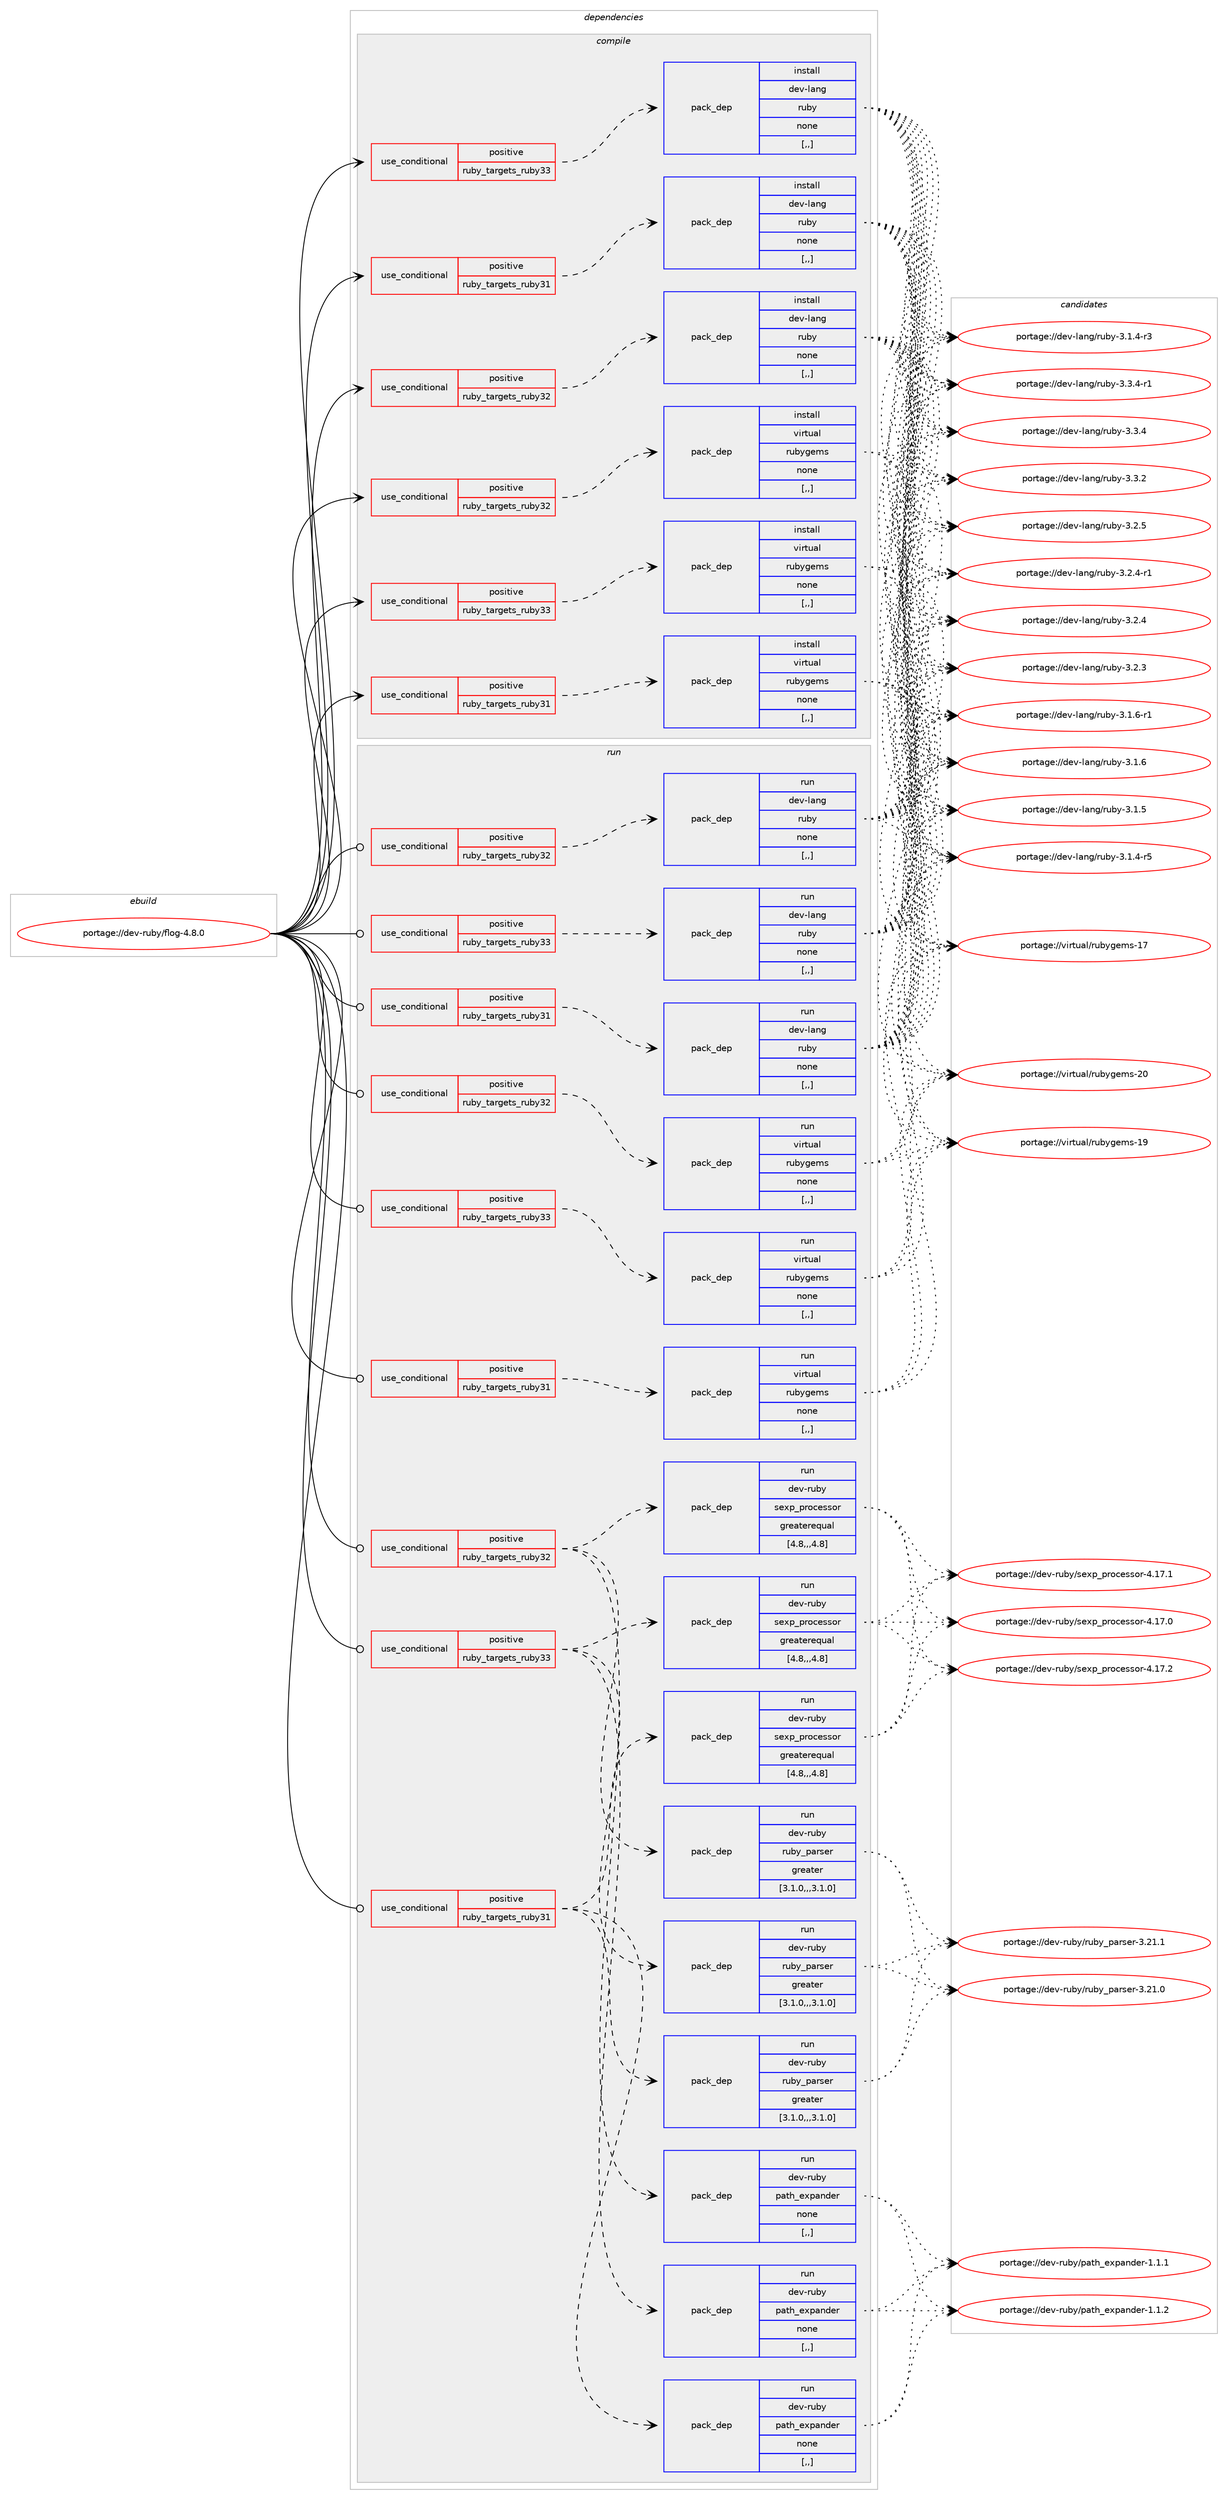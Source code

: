 digraph prolog {

# *************
# Graph options
# *************

newrank=true;
concentrate=true;
compound=true;
graph [rankdir=LR,fontname=Helvetica,fontsize=10,ranksep=1.5];#, ranksep=2.5, nodesep=0.2];
edge  [arrowhead=vee];
node  [fontname=Helvetica,fontsize=10];

# **********
# The ebuild
# **********

subgraph cluster_leftcol {
color=gray;
label=<<i>ebuild</i>>;
id [label="portage://dev-ruby/flog-4.8.0", color=red, width=4, href="../dev-ruby/flog-4.8.0.svg"];
}

# ****************
# The dependencies
# ****************

subgraph cluster_midcol {
color=gray;
label=<<i>dependencies</i>>;
subgraph cluster_compile {
fillcolor="#eeeeee";
style=filled;
label=<<i>compile</i>>;
subgraph cond48142 {
dependency184653 [label=<<TABLE BORDER="0" CELLBORDER="1" CELLSPACING="0" CELLPADDING="4"><TR><TD ROWSPAN="3" CELLPADDING="10">use_conditional</TD></TR><TR><TD>positive</TD></TR><TR><TD>ruby_targets_ruby31</TD></TR></TABLE>>, shape=none, color=red];
subgraph pack135182 {
dependency184654 [label=<<TABLE BORDER="0" CELLBORDER="1" CELLSPACING="0" CELLPADDING="4" WIDTH="220"><TR><TD ROWSPAN="6" CELLPADDING="30">pack_dep</TD></TR><TR><TD WIDTH="110">install</TD></TR><TR><TD>dev-lang</TD></TR><TR><TD>ruby</TD></TR><TR><TD>none</TD></TR><TR><TD>[,,]</TD></TR></TABLE>>, shape=none, color=blue];
}
dependency184653:e -> dependency184654:w [weight=20,style="dashed",arrowhead="vee"];
}
id:e -> dependency184653:w [weight=20,style="solid",arrowhead="vee"];
subgraph cond48143 {
dependency184655 [label=<<TABLE BORDER="0" CELLBORDER="1" CELLSPACING="0" CELLPADDING="4"><TR><TD ROWSPAN="3" CELLPADDING="10">use_conditional</TD></TR><TR><TD>positive</TD></TR><TR><TD>ruby_targets_ruby31</TD></TR></TABLE>>, shape=none, color=red];
subgraph pack135183 {
dependency184656 [label=<<TABLE BORDER="0" CELLBORDER="1" CELLSPACING="0" CELLPADDING="4" WIDTH="220"><TR><TD ROWSPAN="6" CELLPADDING="30">pack_dep</TD></TR><TR><TD WIDTH="110">install</TD></TR><TR><TD>virtual</TD></TR><TR><TD>rubygems</TD></TR><TR><TD>none</TD></TR><TR><TD>[,,]</TD></TR></TABLE>>, shape=none, color=blue];
}
dependency184655:e -> dependency184656:w [weight=20,style="dashed",arrowhead="vee"];
}
id:e -> dependency184655:w [weight=20,style="solid",arrowhead="vee"];
subgraph cond48144 {
dependency184657 [label=<<TABLE BORDER="0" CELLBORDER="1" CELLSPACING="0" CELLPADDING="4"><TR><TD ROWSPAN="3" CELLPADDING="10">use_conditional</TD></TR><TR><TD>positive</TD></TR><TR><TD>ruby_targets_ruby32</TD></TR></TABLE>>, shape=none, color=red];
subgraph pack135184 {
dependency184658 [label=<<TABLE BORDER="0" CELLBORDER="1" CELLSPACING="0" CELLPADDING="4" WIDTH="220"><TR><TD ROWSPAN="6" CELLPADDING="30">pack_dep</TD></TR><TR><TD WIDTH="110">install</TD></TR><TR><TD>dev-lang</TD></TR><TR><TD>ruby</TD></TR><TR><TD>none</TD></TR><TR><TD>[,,]</TD></TR></TABLE>>, shape=none, color=blue];
}
dependency184657:e -> dependency184658:w [weight=20,style="dashed",arrowhead="vee"];
}
id:e -> dependency184657:w [weight=20,style="solid",arrowhead="vee"];
subgraph cond48145 {
dependency184659 [label=<<TABLE BORDER="0" CELLBORDER="1" CELLSPACING="0" CELLPADDING="4"><TR><TD ROWSPAN="3" CELLPADDING="10">use_conditional</TD></TR><TR><TD>positive</TD></TR><TR><TD>ruby_targets_ruby32</TD></TR></TABLE>>, shape=none, color=red];
subgraph pack135185 {
dependency184660 [label=<<TABLE BORDER="0" CELLBORDER="1" CELLSPACING="0" CELLPADDING="4" WIDTH="220"><TR><TD ROWSPAN="6" CELLPADDING="30">pack_dep</TD></TR><TR><TD WIDTH="110">install</TD></TR><TR><TD>virtual</TD></TR><TR><TD>rubygems</TD></TR><TR><TD>none</TD></TR><TR><TD>[,,]</TD></TR></TABLE>>, shape=none, color=blue];
}
dependency184659:e -> dependency184660:w [weight=20,style="dashed",arrowhead="vee"];
}
id:e -> dependency184659:w [weight=20,style="solid",arrowhead="vee"];
subgraph cond48146 {
dependency184661 [label=<<TABLE BORDER="0" CELLBORDER="1" CELLSPACING="0" CELLPADDING="4"><TR><TD ROWSPAN="3" CELLPADDING="10">use_conditional</TD></TR><TR><TD>positive</TD></TR><TR><TD>ruby_targets_ruby33</TD></TR></TABLE>>, shape=none, color=red];
subgraph pack135186 {
dependency184662 [label=<<TABLE BORDER="0" CELLBORDER="1" CELLSPACING="0" CELLPADDING="4" WIDTH="220"><TR><TD ROWSPAN="6" CELLPADDING="30">pack_dep</TD></TR><TR><TD WIDTH="110">install</TD></TR><TR><TD>dev-lang</TD></TR><TR><TD>ruby</TD></TR><TR><TD>none</TD></TR><TR><TD>[,,]</TD></TR></TABLE>>, shape=none, color=blue];
}
dependency184661:e -> dependency184662:w [weight=20,style="dashed",arrowhead="vee"];
}
id:e -> dependency184661:w [weight=20,style="solid",arrowhead="vee"];
subgraph cond48147 {
dependency184663 [label=<<TABLE BORDER="0" CELLBORDER="1" CELLSPACING="0" CELLPADDING="4"><TR><TD ROWSPAN="3" CELLPADDING="10">use_conditional</TD></TR><TR><TD>positive</TD></TR><TR><TD>ruby_targets_ruby33</TD></TR></TABLE>>, shape=none, color=red];
subgraph pack135187 {
dependency184664 [label=<<TABLE BORDER="0" CELLBORDER="1" CELLSPACING="0" CELLPADDING="4" WIDTH="220"><TR><TD ROWSPAN="6" CELLPADDING="30">pack_dep</TD></TR><TR><TD WIDTH="110">install</TD></TR><TR><TD>virtual</TD></TR><TR><TD>rubygems</TD></TR><TR><TD>none</TD></TR><TR><TD>[,,]</TD></TR></TABLE>>, shape=none, color=blue];
}
dependency184663:e -> dependency184664:w [weight=20,style="dashed",arrowhead="vee"];
}
id:e -> dependency184663:w [weight=20,style="solid",arrowhead="vee"];
}
subgraph cluster_compileandrun {
fillcolor="#eeeeee";
style=filled;
label=<<i>compile and run</i>>;
}
subgraph cluster_run {
fillcolor="#eeeeee";
style=filled;
label=<<i>run</i>>;
subgraph cond48148 {
dependency184665 [label=<<TABLE BORDER="0" CELLBORDER="1" CELLSPACING="0" CELLPADDING="4"><TR><TD ROWSPAN="3" CELLPADDING="10">use_conditional</TD></TR><TR><TD>positive</TD></TR><TR><TD>ruby_targets_ruby31</TD></TR></TABLE>>, shape=none, color=red];
subgraph pack135188 {
dependency184666 [label=<<TABLE BORDER="0" CELLBORDER="1" CELLSPACING="0" CELLPADDING="4" WIDTH="220"><TR><TD ROWSPAN="6" CELLPADDING="30">pack_dep</TD></TR><TR><TD WIDTH="110">run</TD></TR><TR><TD>dev-lang</TD></TR><TR><TD>ruby</TD></TR><TR><TD>none</TD></TR><TR><TD>[,,]</TD></TR></TABLE>>, shape=none, color=blue];
}
dependency184665:e -> dependency184666:w [weight=20,style="dashed",arrowhead="vee"];
}
id:e -> dependency184665:w [weight=20,style="solid",arrowhead="odot"];
subgraph cond48149 {
dependency184667 [label=<<TABLE BORDER="0" CELLBORDER="1" CELLSPACING="0" CELLPADDING="4"><TR><TD ROWSPAN="3" CELLPADDING="10">use_conditional</TD></TR><TR><TD>positive</TD></TR><TR><TD>ruby_targets_ruby31</TD></TR></TABLE>>, shape=none, color=red];
subgraph pack135189 {
dependency184668 [label=<<TABLE BORDER="0" CELLBORDER="1" CELLSPACING="0" CELLPADDING="4" WIDTH="220"><TR><TD ROWSPAN="6" CELLPADDING="30">pack_dep</TD></TR><TR><TD WIDTH="110">run</TD></TR><TR><TD>dev-ruby</TD></TR><TR><TD>path_expander</TD></TR><TR><TD>none</TD></TR><TR><TD>[,,]</TD></TR></TABLE>>, shape=none, color=blue];
}
dependency184667:e -> dependency184668:w [weight=20,style="dashed",arrowhead="vee"];
subgraph pack135190 {
dependency184669 [label=<<TABLE BORDER="0" CELLBORDER="1" CELLSPACING="0" CELLPADDING="4" WIDTH="220"><TR><TD ROWSPAN="6" CELLPADDING="30">pack_dep</TD></TR><TR><TD WIDTH="110">run</TD></TR><TR><TD>dev-ruby</TD></TR><TR><TD>ruby_parser</TD></TR><TR><TD>greater</TD></TR><TR><TD>[3.1.0,,,3.1.0]</TD></TR></TABLE>>, shape=none, color=blue];
}
dependency184667:e -> dependency184669:w [weight=20,style="dashed",arrowhead="vee"];
subgraph pack135191 {
dependency184670 [label=<<TABLE BORDER="0" CELLBORDER="1" CELLSPACING="0" CELLPADDING="4" WIDTH="220"><TR><TD ROWSPAN="6" CELLPADDING="30">pack_dep</TD></TR><TR><TD WIDTH="110">run</TD></TR><TR><TD>dev-ruby</TD></TR><TR><TD>sexp_processor</TD></TR><TR><TD>greaterequal</TD></TR><TR><TD>[4.8,,,4.8]</TD></TR></TABLE>>, shape=none, color=blue];
}
dependency184667:e -> dependency184670:w [weight=20,style="dashed",arrowhead="vee"];
}
id:e -> dependency184667:w [weight=20,style="solid",arrowhead="odot"];
subgraph cond48150 {
dependency184671 [label=<<TABLE BORDER="0" CELLBORDER="1" CELLSPACING="0" CELLPADDING="4"><TR><TD ROWSPAN="3" CELLPADDING="10">use_conditional</TD></TR><TR><TD>positive</TD></TR><TR><TD>ruby_targets_ruby31</TD></TR></TABLE>>, shape=none, color=red];
subgraph pack135192 {
dependency184672 [label=<<TABLE BORDER="0" CELLBORDER="1" CELLSPACING="0" CELLPADDING="4" WIDTH="220"><TR><TD ROWSPAN="6" CELLPADDING="30">pack_dep</TD></TR><TR><TD WIDTH="110">run</TD></TR><TR><TD>virtual</TD></TR><TR><TD>rubygems</TD></TR><TR><TD>none</TD></TR><TR><TD>[,,]</TD></TR></TABLE>>, shape=none, color=blue];
}
dependency184671:e -> dependency184672:w [weight=20,style="dashed",arrowhead="vee"];
}
id:e -> dependency184671:w [weight=20,style="solid",arrowhead="odot"];
subgraph cond48151 {
dependency184673 [label=<<TABLE BORDER="0" CELLBORDER="1" CELLSPACING="0" CELLPADDING="4"><TR><TD ROWSPAN="3" CELLPADDING="10">use_conditional</TD></TR><TR><TD>positive</TD></TR><TR><TD>ruby_targets_ruby32</TD></TR></TABLE>>, shape=none, color=red];
subgraph pack135193 {
dependency184674 [label=<<TABLE BORDER="0" CELLBORDER="1" CELLSPACING="0" CELLPADDING="4" WIDTH="220"><TR><TD ROWSPAN="6" CELLPADDING="30">pack_dep</TD></TR><TR><TD WIDTH="110">run</TD></TR><TR><TD>dev-lang</TD></TR><TR><TD>ruby</TD></TR><TR><TD>none</TD></TR><TR><TD>[,,]</TD></TR></TABLE>>, shape=none, color=blue];
}
dependency184673:e -> dependency184674:w [weight=20,style="dashed",arrowhead="vee"];
}
id:e -> dependency184673:w [weight=20,style="solid",arrowhead="odot"];
subgraph cond48152 {
dependency184675 [label=<<TABLE BORDER="0" CELLBORDER="1" CELLSPACING="0" CELLPADDING="4"><TR><TD ROWSPAN="3" CELLPADDING="10">use_conditional</TD></TR><TR><TD>positive</TD></TR><TR><TD>ruby_targets_ruby32</TD></TR></TABLE>>, shape=none, color=red];
subgraph pack135194 {
dependency184676 [label=<<TABLE BORDER="0" CELLBORDER="1" CELLSPACING="0" CELLPADDING="4" WIDTH="220"><TR><TD ROWSPAN="6" CELLPADDING="30">pack_dep</TD></TR><TR><TD WIDTH="110">run</TD></TR><TR><TD>dev-ruby</TD></TR><TR><TD>path_expander</TD></TR><TR><TD>none</TD></TR><TR><TD>[,,]</TD></TR></TABLE>>, shape=none, color=blue];
}
dependency184675:e -> dependency184676:w [weight=20,style="dashed",arrowhead="vee"];
subgraph pack135195 {
dependency184677 [label=<<TABLE BORDER="0" CELLBORDER="1" CELLSPACING="0" CELLPADDING="4" WIDTH="220"><TR><TD ROWSPAN="6" CELLPADDING="30">pack_dep</TD></TR><TR><TD WIDTH="110">run</TD></TR><TR><TD>dev-ruby</TD></TR><TR><TD>ruby_parser</TD></TR><TR><TD>greater</TD></TR><TR><TD>[3.1.0,,,3.1.0]</TD></TR></TABLE>>, shape=none, color=blue];
}
dependency184675:e -> dependency184677:w [weight=20,style="dashed",arrowhead="vee"];
subgraph pack135196 {
dependency184678 [label=<<TABLE BORDER="0" CELLBORDER="1" CELLSPACING="0" CELLPADDING="4" WIDTH="220"><TR><TD ROWSPAN="6" CELLPADDING="30">pack_dep</TD></TR><TR><TD WIDTH="110">run</TD></TR><TR><TD>dev-ruby</TD></TR><TR><TD>sexp_processor</TD></TR><TR><TD>greaterequal</TD></TR><TR><TD>[4.8,,,4.8]</TD></TR></TABLE>>, shape=none, color=blue];
}
dependency184675:e -> dependency184678:w [weight=20,style="dashed",arrowhead="vee"];
}
id:e -> dependency184675:w [weight=20,style="solid",arrowhead="odot"];
subgraph cond48153 {
dependency184679 [label=<<TABLE BORDER="0" CELLBORDER="1" CELLSPACING="0" CELLPADDING="4"><TR><TD ROWSPAN="3" CELLPADDING="10">use_conditional</TD></TR><TR><TD>positive</TD></TR><TR><TD>ruby_targets_ruby32</TD></TR></TABLE>>, shape=none, color=red];
subgraph pack135197 {
dependency184680 [label=<<TABLE BORDER="0" CELLBORDER="1" CELLSPACING="0" CELLPADDING="4" WIDTH="220"><TR><TD ROWSPAN="6" CELLPADDING="30">pack_dep</TD></TR><TR><TD WIDTH="110">run</TD></TR><TR><TD>virtual</TD></TR><TR><TD>rubygems</TD></TR><TR><TD>none</TD></TR><TR><TD>[,,]</TD></TR></TABLE>>, shape=none, color=blue];
}
dependency184679:e -> dependency184680:w [weight=20,style="dashed",arrowhead="vee"];
}
id:e -> dependency184679:w [weight=20,style="solid",arrowhead="odot"];
subgraph cond48154 {
dependency184681 [label=<<TABLE BORDER="0" CELLBORDER="1" CELLSPACING="0" CELLPADDING="4"><TR><TD ROWSPAN="3" CELLPADDING="10">use_conditional</TD></TR><TR><TD>positive</TD></TR><TR><TD>ruby_targets_ruby33</TD></TR></TABLE>>, shape=none, color=red];
subgraph pack135198 {
dependency184682 [label=<<TABLE BORDER="0" CELLBORDER="1" CELLSPACING="0" CELLPADDING="4" WIDTH="220"><TR><TD ROWSPAN="6" CELLPADDING="30">pack_dep</TD></TR><TR><TD WIDTH="110">run</TD></TR><TR><TD>dev-lang</TD></TR><TR><TD>ruby</TD></TR><TR><TD>none</TD></TR><TR><TD>[,,]</TD></TR></TABLE>>, shape=none, color=blue];
}
dependency184681:e -> dependency184682:w [weight=20,style="dashed",arrowhead="vee"];
}
id:e -> dependency184681:w [weight=20,style="solid",arrowhead="odot"];
subgraph cond48155 {
dependency184683 [label=<<TABLE BORDER="0" CELLBORDER="1" CELLSPACING="0" CELLPADDING="4"><TR><TD ROWSPAN="3" CELLPADDING="10">use_conditional</TD></TR><TR><TD>positive</TD></TR><TR><TD>ruby_targets_ruby33</TD></TR></TABLE>>, shape=none, color=red];
subgraph pack135199 {
dependency184684 [label=<<TABLE BORDER="0" CELLBORDER="1" CELLSPACING="0" CELLPADDING="4" WIDTH="220"><TR><TD ROWSPAN="6" CELLPADDING="30">pack_dep</TD></TR><TR><TD WIDTH="110">run</TD></TR><TR><TD>dev-ruby</TD></TR><TR><TD>path_expander</TD></TR><TR><TD>none</TD></TR><TR><TD>[,,]</TD></TR></TABLE>>, shape=none, color=blue];
}
dependency184683:e -> dependency184684:w [weight=20,style="dashed",arrowhead="vee"];
subgraph pack135200 {
dependency184685 [label=<<TABLE BORDER="0" CELLBORDER="1" CELLSPACING="0" CELLPADDING="4" WIDTH="220"><TR><TD ROWSPAN="6" CELLPADDING="30">pack_dep</TD></TR><TR><TD WIDTH="110">run</TD></TR><TR><TD>dev-ruby</TD></TR><TR><TD>ruby_parser</TD></TR><TR><TD>greater</TD></TR><TR><TD>[3.1.0,,,3.1.0]</TD></TR></TABLE>>, shape=none, color=blue];
}
dependency184683:e -> dependency184685:w [weight=20,style="dashed",arrowhead="vee"];
subgraph pack135201 {
dependency184686 [label=<<TABLE BORDER="0" CELLBORDER="1" CELLSPACING="0" CELLPADDING="4" WIDTH="220"><TR><TD ROWSPAN="6" CELLPADDING="30">pack_dep</TD></TR><TR><TD WIDTH="110">run</TD></TR><TR><TD>dev-ruby</TD></TR><TR><TD>sexp_processor</TD></TR><TR><TD>greaterequal</TD></TR><TR><TD>[4.8,,,4.8]</TD></TR></TABLE>>, shape=none, color=blue];
}
dependency184683:e -> dependency184686:w [weight=20,style="dashed",arrowhead="vee"];
}
id:e -> dependency184683:w [weight=20,style="solid",arrowhead="odot"];
subgraph cond48156 {
dependency184687 [label=<<TABLE BORDER="0" CELLBORDER="1" CELLSPACING="0" CELLPADDING="4"><TR><TD ROWSPAN="3" CELLPADDING="10">use_conditional</TD></TR><TR><TD>positive</TD></TR><TR><TD>ruby_targets_ruby33</TD></TR></TABLE>>, shape=none, color=red];
subgraph pack135202 {
dependency184688 [label=<<TABLE BORDER="0" CELLBORDER="1" CELLSPACING="0" CELLPADDING="4" WIDTH="220"><TR><TD ROWSPAN="6" CELLPADDING="30">pack_dep</TD></TR><TR><TD WIDTH="110">run</TD></TR><TR><TD>virtual</TD></TR><TR><TD>rubygems</TD></TR><TR><TD>none</TD></TR><TR><TD>[,,]</TD></TR></TABLE>>, shape=none, color=blue];
}
dependency184687:e -> dependency184688:w [weight=20,style="dashed",arrowhead="vee"];
}
id:e -> dependency184687:w [weight=20,style="solid",arrowhead="odot"];
}
}

# **************
# The candidates
# **************

subgraph cluster_choices {
rank=same;
color=gray;
label=<<i>candidates</i>>;

subgraph choice135182 {
color=black;
nodesep=1;
choice100101118451089711010347114117981214551465146524511449 [label="portage://dev-lang/ruby-3.3.4-r1", color=red, width=4,href="../dev-lang/ruby-3.3.4-r1.svg"];
choice10010111845108971101034711411798121455146514652 [label="portage://dev-lang/ruby-3.3.4", color=red, width=4,href="../dev-lang/ruby-3.3.4.svg"];
choice10010111845108971101034711411798121455146514650 [label="portage://dev-lang/ruby-3.3.2", color=red, width=4,href="../dev-lang/ruby-3.3.2.svg"];
choice10010111845108971101034711411798121455146504653 [label="portage://dev-lang/ruby-3.2.5", color=red, width=4,href="../dev-lang/ruby-3.2.5.svg"];
choice100101118451089711010347114117981214551465046524511449 [label="portage://dev-lang/ruby-3.2.4-r1", color=red, width=4,href="../dev-lang/ruby-3.2.4-r1.svg"];
choice10010111845108971101034711411798121455146504652 [label="portage://dev-lang/ruby-3.2.4", color=red, width=4,href="../dev-lang/ruby-3.2.4.svg"];
choice10010111845108971101034711411798121455146504651 [label="portage://dev-lang/ruby-3.2.3", color=red, width=4,href="../dev-lang/ruby-3.2.3.svg"];
choice100101118451089711010347114117981214551464946544511449 [label="portage://dev-lang/ruby-3.1.6-r1", color=red, width=4,href="../dev-lang/ruby-3.1.6-r1.svg"];
choice10010111845108971101034711411798121455146494654 [label="portage://dev-lang/ruby-3.1.6", color=red, width=4,href="../dev-lang/ruby-3.1.6.svg"];
choice10010111845108971101034711411798121455146494653 [label="portage://dev-lang/ruby-3.1.5", color=red, width=4,href="../dev-lang/ruby-3.1.5.svg"];
choice100101118451089711010347114117981214551464946524511453 [label="portage://dev-lang/ruby-3.1.4-r5", color=red, width=4,href="../dev-lang/ruby-3.1.4-r5.svg"];
choice100101118451089711010347114117981214551464946524511451 [label="portage://dev-lang/ruby-3.1.4-r3", color=red, width=4,href="../dev-lang/ruby-3.1.4-r3.svg"];
dependency184654:e -> choice100101118451089711010347114117981214551465146524511449:w [style=dotted,weight="100"];
dependency184654:e -> choice10010111845108971101034711411798121455146514652:w [style=dotted,weight="100"];
dependency184654:e -> choice10010111845108971101034711411798121455146514650:w [style=dotted,weight="100"];
dependency184654:e -> choice10010111845108971101034711411798121455146504653:w [style=dotted,weight="100"];
dependency184654:e -> choice100101118451089711010347114117981214551465046524511449:w [style=dotted,weight="100"];
dependency184654:e -> choice10010111845108971101034711411798121455146504652:w [style=dotted,weight="100"];
dependency184654:e -> choice10010111845108971101034711411798121455146504651:w [style=dotted,weight="100"];
dependency184654:e -> choice100101118451089711010347114117981214551464946544511449:w [style=dotted,weight="100"];
dependency184654:e -> choice10010111845108971101034711411798121455146494654:w [style=dotted,weight="100"];
dependency184654:e -> choice10010111845108971101034711411798121455146494653:w [style=dotted,weight="100"];
dependency184654:e -> choice100101118451089711010347114117981214551464946524511453:w [style=dotted,weight="100"];
dependency184654:e -> choice100101118451089711010347114117981214551464946524511451:w [style=dotted,weight="100"];
}
subgraph choice135183 {
color=black;
nodesep=1;
choice118105114116117971084711411798121103101109115455048 [label="portage://virtual/rubygems-20", color=red, width=4,href="../virtual/rubygems-20.svg"];
choice118105114116117971084711411798121103101109115454957 [label="portage://virtual/rubygems-19", color=red, width=4,href="../virtual/rubygems-19.svg"];
choice118105114116117971084711411798121103101109115454955 [label="portage://virtual/rubygems-17", color=red, width=4,href="../virtual/rubygems-17.svg"];
dependency184656:e -> choice118105114116117971084711411798121103101109115455048:w [style=dotted,weight="100"];
dependency184656:e -> choice118105114116117971084711411798121103101109115454957:w [style=dotted,weight="100"];
dependency184656:e -> choice118105114116117971084711411798121103101109115454955:w [style=dotted,weight="100"];
}
subgraph choice135184 {
color=black;
nodesep=1;
choice100101118451089711010347114117981214551465146524511449 [label="portage://dev-lang/ruby-3.3.4-r1", color=red, width=4,href="../dev-lang/ruby-3.3.4-r1.svg"];
choice10010111845108971101034711411798121455146514652 [label="portage://dev-lang/ruby-3.3.4", color=red, width=4,href="../dev-lang/ruby-3.3.4.svg"];
choice10010111845108971101034711411798121455146514650 [label="portage://dev-lang/ruby-3.3.2", color=red, width=4,href="../dev-lang/ruby-3.3.2.svg"];
choice10010111845108971101034711411798121455146504653 [label="portage://dev-lang/ruby-3.2.5", color=red, width=4,href="../dev-lang/ruby-3.2.5.svg"];
choice100101118451089711010347114117981214551465046524511449 [label="portage://dev-lang/ruby-3.2.4-r1", color=red, width=4,href="../dev-lang/ruby-3.2.4-r1.svg"];
choice10010111845108971101034711411798121455146504652 [label="portage://dev-lang/ruby-3.2.4", color=red, width=4,href="../dev-lang/ruby-3.2.4.svg"];
choice10010111845108971101034711411798121455146504651 [label="portage://dev-lang/ruby-3.2.3", color=red, width=4,href="../dev-lang/ruby-3.2.3.svg"];
choice100101118451089711010347114117981214551464946544511449 [label="portage://dev-lang/ruby-3.1.6-r1", color=red, width=4,href="../dev-lang/ruby-3.1.6-r1.svg"];
choice10010111845108971101034711411798121455146494654 [label="portage://dev-lang/ruby-3.1.6", color=red, width=4,href="../dev-lang/ruby-3.1.6.svg"];
choice10010111845108971101034711411798121455146494653 [label="portage://dev-lang/ruby-3.1.5", color=red, width=4,href="../dev-lang/ruby-3.1.5.svg"];
choice100101118451089711010347114117981214551464946524511453 [label="portage://dev-lang/ruby-3.1.4-r5", color=red, width=4,href="../dev-lang/ruby-3.1.4-r5.svg"];
choice100101118451089711010347114117981214551464946524511451 [label="portage://dev-lang/ruby-3.1.4-r3", color=red, width=4,href="../dev-lang/ruby-3.1.4-r3.svg"];
dependency184658:e -> choice100101118451089711010347114117981214551465146524511449:w [style=dotted,weight="100"];
dependency184658:e -> choice10010111845108971101034711411798121455146514652:w [style=dotted,weight="100"];
dependency184658:e -> choice10010111845108971101034711411798121455146514650:w [style=dotted,weight="100"];
dependency184658:e -> choice10010111845108971101034711411798121455146504653:w [style=dotted,weight="100"];
dependency184658:e -> choice100101118451089711010347114117981214551465046524511449:w [style=dotted,weight="100"];
dependency184658:e -> choice10010111845108971101034711411798121455146504652:w [style=dotted,weight="100"];
dependency184658:e -> choice10010111845108971101034711411798121455146504651:w [style=dotted,weight="100"];
dependency184658:e -> choice100101118451089711010347114117981214551464946544511449:w [style=dotted,weight="100"];
dependency184658:e -> choice10010111845108971101034711411798121455146494654:w [style=dotted,weight="100"];
dependency184658:e -> choice10010111845108971101034711411798121455146494653:w [style=dotted,weight="100"];
dependency184658:e -> choice100101118451089711010347114117981214551464946524511453:w [style=dotted,weight="100"];
dependency184658:e -> choice100101118451089711010347114117981214551464946524511451:w [style=dotted,weight="100"];
}
subgraph choice135185 {
color=black;
nodesep=1;
choice118105114116117971084711411798121103101109115455048 [label="portage://virtual/rubygems-20", color=red, width=4,href="../virtual/rubygems-20.svg"];
choice118105114116117971084711411798121103101109115454957 [label="portage://virtual/rubygems-19", color=red, width=4,href="../virtual/rubygems-19.svg"];
choice118105114116117971084711411798121103101109115454955 [label="portage://virtual/rubygems-17", color=red, width=4,href="../virtual/rubygems-17.svg"];
dependency184660:e -> choice118105114116117971084711411798121103101109115455048:w [style=dotted,weight="100"];
dependency184660:e -> choice118105114116117971084711411798121103101109115454957:w [style=dotted,weight="100"];
dependency184660:e -> choice118105114116117971084711411798121103101109115454955:w [style=dotted,weight="100"];
}
subgraph choice135186 {
color=black;
nodesep=1;
choice100101118451089711010347114117981214551465146524511449 [label="portage://dev-lang/ruby-3.3.4-r1", color=red, width=4,href="../dev-lang/ruby-3.3.4-r1.svg"];
choice10010111845108971101034711411798121455146514652 [label="portage://dev-lang/ruby-3.3.4", color=red, width=4,href="../dev-lang/ruby-3.3.4.svg"];
choice10010111845108971101034711411798121455146514650 [label="portage://dev-lang/ruby-3.3.2", color=red, width=4,href="../dev-lang/ruby-3.3.2.svg"];
choice10010111845108971101034711411798121455146504653 [label="portage://dev-lang/ruby-3.2.5", color=red, width=4,href="../dev-lang/ruby-3.2.5.svg"];
choice100101118451089711010347114117981214551465046524511449 [label="portage://dev-lang/ruby-3.2.4-r1", color=red, width=4,href="../dev-lang/ruby-3.2.4-r1.svg"];
choice10010111845108971101034711411798121455146504652 [label="portage://dev-lang/ruby-3.2.4", color=red, width=4,href="../dev-lang/ruby-3.2.4.svg"];
choice10010111845108971101034711411798121455146504651 [label="portage://dev-lang/ruby-3.2.3", color=red, width=4,href="../dev-lang/ruby-3.2.3.svg"];
choice100101118451089711010347114117981214551464946544511449 [label="portage://dev-lang/ruby-3.1.6-r1", color=red, width=4,href="../dev-lang/ruby-3.1.6-r1.svg"];
choice10010111845108971101034711411798121455146494654 [label="portage://dev-lang/ruby-3.1.6", color=red, width=4,href="../dev-lang/ruby-3.1.6.svg"];
choice10010111845108971101034711411798121455146494653 [label="portage://dev-lang/ruby-3.1.5", color=red, width=4,href="../dev-lang/ruby-3.1.5.svg"];
choice100101118451089711010347114117981214551464946524511453 [label="portage://dev-lang/ruby-3.1.4-r5", color=red, width=4,href="../dev-lang/ruby-3.1.4-r5.svg"];
choice100101118451089711010347114117981214551464946524511451 [label="portage://dev-lang/ruby-3.1.4-r3", color=red, width=4,href="../dev-lang/ruby-3.1.4-r3.svg"];
dependency184662:e -> choice100101118451089711010347114117981214551465146524511449:w [style=dotted,weight="100"];
dependency184662:e -> choice10010111845108971101034711411798121455146514652:w [style=dotted,weight="100"];
dependency184662:e -> choice10010111845108971101034711411798121455146514650:w [style=dotted,weight="100"];
dependency184662:e -> choice10010111845108971101034711411798121455146504653:w [style=dotted,weight="100"];
dependency184662:e -> choice100101118451089711010347114117981214551465046524511449:w [style=dotted,weight="100"];
dependency184662:e -> choice10010111845108971101034711411798121455146504652:w [style=dotted,weight="100"];
dependency184662:e -> choice10010111845108971101034711411798121455146504651:w [style=dotted,weight="100"];
dependency184662:e -> choice100101118451089711010347114117981214551464946544511449:w [style=dotted,weight="100"];
dependency184662:e -> choice10010111845108971101034711411798121455146494654:w [style=dotted,weight="100"];
dependency184662:e -> choice10010111845108971101034711411798121455146494653:w [style=dotted,weight="100"];
dependency184662:e -> choice100101118451089711010347114117981214551464946524511453:w [style=dotted,weight="100"];
dependency184662:e -> choice100101118451089711010347114117981214551464946524511451:w [style=dotted,weight="100"];
}
subgraph choice135187 {
color=black;
nodesep=1;
choice118105114116117971084711411798121103101109115455048 [label="portage://virtual/rubygems-20", color=red, width=4,href="../virtual/rubygems-20.svg"];
choice118105114116117971084711411798121103101109115454957 [label="portage://virtual/rubygems-19", color=red, width=4,href="../virtual/rubygems-19.svg"];
choice118105114116117971084711411798121103101109115454955 [label="portage://virtual/rubygems-17", color=red, width=4,href="../virtual/rubygems-17.svg"];
dependency184664:e -> choice118105114116117971084711411798121103101109115455048:w [style=dotted,weight="100"];
dependency184664:e -> choice118105114116117971084711411798121103101109115454957:w [style=dotted,weight="100"];
dependency184664:e -> choice118105114116117971084711411798121103101109115454955:w [style=dotted,weight="100"];
}
subgraph choice135188 {
color=black;
nodesep=1;
choice100101118451089711010347114117981214551465146524511449 [label="portage://dev-lang/ruby-3.3.4-r1", color=red, width=4,href="../dev-lang/ruby-3.3.4-r1.svg"];
choice10010111845108971101034711411798121455146514652 [label="portage://dev-lang/ruby-3.3.4", color=red, width=4,href="../dev-lang/ruby-3.3.4.svg"];
choice10010111845108971101034711411798121455146514650 [label="portage://dev-lang/ruby-3.3.2", color=red, width=4,href="../dev-lang/ruby-3.3.2.svg"];
choice10010111845108971101034711411798121455146504653 [label="portage://dev-lang/ruby-3.2.5", color=red, width=4,href="../dev-lang/ruby-3.2.5.svg"];
choice100101118451089711010347114117981214551465046524511449 [label="portage://dev-lang/ruby-3.2.4-r1", color=red, width=4,href="../dev-lang/ruby-3.2.4-r1.svg"];
choice10010111845108971101034711411798121455146504652 [label="portage://dev-lang/ruby-3.2.4", color=red, width=4,href="../dev-lang/ruby-3.2.4.svg"];
choice10010111845108971101034711411798121455146504651 [label="portage://dev-lang/ruby-3.2.3", color=red, width=4,href="../dev-lang/ruby-3.2.3.svg"];
choice100101118451089711010347114117981214551464946544511449 [label="portage://dev-lang/ruby-3.1.6-r1", color=red, width=4,href="../dev-lang/ruby-3.1.6-r1.svg"];
choice10010111845108971101034711411798121455146494654 [label="portage://dev-lang/ruby-3.1.6", color=red, width=4,href="../dev-lang/ruby-3.1.6.svg"];
choice10010111845108971101034711411798121455146494653 [label="portage://dev-lang/ruby-3.1.5", color=red, width=4,href="../dev-lang/ruby-3.1.5.svg"];
choice100101118451089711010347114117981214551464946524511453 [label="portage://dev-lang/ruby-3.1.4-r5", color=red, width=4,href="../dev-lang/ruby-3.1.4-r5.svg"];
choice100101118451089711010347114117981214551464946524511451 [label="portage://dev-lang/ruby-3.1.4-r3", color=red, width=4,href="../dev-lang/ruby-3.1.4-r3.svg"];
dependency184666:e -> choice100101118451089711010347114117981214551465146524511449:w [style=dotted,weight="100"];
dependency184666:e -> choice10010111845108971101034711411798121455146514652:w [style=dotted,weight="100"];
dependency184666:e -> choice10010111845108971101034711411798121455146514650:w [style=dotted,weight="100"];
dependency184666:e -> choice10010111845108971101034711411798121455146504653:w [style=dotted,weight="100"];
dependency184666:e -> choice100101118451089711010347114117981214551465046524511449:w [style=dotted,weight="100"];
dependency184666:e -> choice10010111845108971101034711411798121455146504652:w [style=dotted,weight="100"];
dependency184666:e -> choice10010111845108971101034711411798121455146504651:w [style=dotted,weight="100"];
dependency184666:e -> choice100101118451089711010347114117981214551464946544511449:w [style=dotted,weight="100"];
dependency184666:e -> choice10010111845108971101034711411798121455146494654:w [style=dotted,weight="100"];
dependency184666:e -> choice10010111845108971101034711411798121455146494653:w [style=dotted,weight="100"];
dependency184666:e -> choice100101118451089711010347114117981214551464946524511453:w [style=dotted,weight="100"];
dependency184666:e -> choice100101118451089711010347114117981214551464946524511451:w [style=dotted,weight="100"];
}
subgraph choice135189 {
color=black;
nodesep=1;
choice100101118451141179812147112971161049510112011297110100101114454946494650 [label="portage://dev-ruby/path_expander-1.1.2", color=red, width=4,href="../dev-ruby/path_expander-1.1.2.svg"];
choice100101118451141179812147112971161049510112011297110100101114454946494649 [label="portage://dev-ruby/path_expander-1.1.1", color=red, width=4,href="../dev-ruby/path_expander-1.1.1.svg"];
dependency184668:e -> choice100101118451141179812147112971161049510112011297110100101114454946494650:w [style=dotted,weight="100"];
dependency184668:e -> choice100101118451141179812147112971161049510112011297110100101114454946494649:w [style=dotted,weight="100"];
}
subgraph choice135190 {
color=black;
nodesep=1;
choice10010111845114117981214711411798121951129711411510111445514650494649 [label="portage://dev-ruby/ruby_parser-3.21.1", color=red, width=4,href="../dev-ruby/ruby_parser-3.21.1.svg"];
choice10010111845114117981214711411798121951129711411510111445514650494648 [label="portage://dev-ruby/ruby_parser-3.21.0", color=red, width=4,href="../dev-ruby/ruby_parser-3.21.0.svg"];
dependency184669:e -> choice10010111845114117981214711411798121951129711411510111445514650494649:w [style=dotted,weight="100"];
dependency184669:e -> choice10010111845114117981214711411798121951129711411510111445514650494648:w [style=dotted,weight="100"];
}
subgraph choice135191 {
color=black;
nodesep=1;
choice100101118451141179812147115101120112951121141119910111511511111445524649554650 [label="portage://dev-ruby/sexp_processor-4.17.2", color=red, width=4,href="../dev-ruby/sexp_processor-4.17.2.svg"];
choice100101118451141179812147115101120112951121141119910111511511111445524649554649 [label="portage://dev-ruby/sexp_processor-4.17.1", color=red, width=4,href="../dev-ruby/sexp_processor-4.17.1.svg"];
choice100101118451141179812147115101120112951121141119910111511511111445524649554648 [label="portage://dev-ruby/sexp_processor-4.17.0", color=red, width=4,href="../dev-ruby/sexp_processor-4.17.0.svg"];
dependency184670:e -> choice100101118451141179812147115101120112951121141119910111511511111445524649554650:w [style=dotted,weight="100"];
dependency184670:e -> choice100101118451141179812147115101120112951121141119910111511511111445524649554649:w [style=dotted,weight="100"];
dependency184670:e -> choice100101118451141179812147115101120112951121141119910111511511111445524649554648:w [style=dotted,weight="100"];
}
subgraph choice135192 {
color=black;
nodesep=1;
choice118105114116117971084711411798121103101109115455048 [label="portage://virtual/rubygems-20", color=red, width=4,href="../virtual/rubygems-20.svg"];
choice118105114116117971084711411798121103101109115454957 [label="portage://virtual/rubygems-19", color=red, width=4,href="../virtual/rubygems-19.svg"];
choice118105114116117971084711411798121103101109115454955 [label="portage://virtual/rubygems-17", color=red, width=4,href="../virtual/rubygems-17.svg"];
dependency184672:e -> choice118105114116117971084711411798121103101109115455048:w [style=dotted,weight="100"];
dependency184672:e -> choice118105114116117971084711411798121103101109115454957:w [style=dotted,weight="100"];
dependency184672:e -> choice118105114116117971084711411798121103101109115454955:w [style=dotted,weight="100"];
}
subgraph choice135193 {
color=black;
nodesep=1;
choice100101118451089711010347114117981214551465146524511449 [label="portage://dev-lang/ruby-3.3.4-r1", color=red, width=4,href="../dev-lang/ruby-3.3.4-r1.svg"];
choice10010111845108971101034711411798121455146514652 [label="portage://dev-lang/ruby-3.3.4", color=red, width=4,href="../dev-lang/ruby-3.3.4.svg"];
choice10010111845108971101034711411798121455146514650 [label="portage://dev-lang/ruby-3.3.2", color=red, width=4,href="../dev-lang/ruby-3.3.2.svg"];
choice10010111845108971101034711411798121455146504653 [label="portage://dev-lang/ruby-3.2.5", color=red, width=4,href="../dev-lang/ruby-3.2.5.svg"];
choice100101118451089711010347114117981214551465046524511449 [label="portage://dev-lang/ruby-3.2.4-r1", color=red, width=4,href="../dev-lang/ruby-3.2.4-r1.svg"];
choice10010111845108971101034711411798121455146504652 [label="portage://dev-lang/ruby-3.2.4", color=red, width=4,href="../dev-lang/ruby-3.2.4.svg"];
choice10010111845108971101034711411798121455146504651 [label="portage://dev-lang/ruby-3.2.3", color=red, width=4,href="../dev-lang/ruby-3.2.3.svg"];
choice100101118451089711010347114117981214551464946544511449 [label="portage://dev-lang/ruby-3.1.6-r1", color=red, width=4,href="../dev-lang/ruby-3.1.6-r1.svg"];
choice10010111845108971101034711411798121455146494654 [label="portage://dev-lang/ruby-3.1.6", color=red, width=4,href="../dev-lang/ruby-3.1.6.svg"];
choice10010111845108971101034711411798121455146494653 [label="portage://dev-lang/ruby-3.1.5", color=red, width=4,href="../dev-lang/ruby-3.1.5.svg"];
choice100101118451089711010347114117981214551464946524511453 [label="portage://dev-lang/ruby-3.1.4-r5", color=red, width=4,href="../dev-lang/ruby-3.1.4-r5.svg"];
choice100101118451089711010347114117981214551464946524511451 [label="portage://dev-lang/ruby-3.1.4-r3", color=red, width=4,href="../dev-lang/ruby-3.1.4-r3.svg"];
dependency184674:e -> choice100101118451089711010347114117981214551465146524511449:w [style=dotted,weight="100"];
dependency184674:e -> choice10010111845108971101034711411798121455146514652:w [style=dotted,weight="100"];
dependency184674:e -> choice10010111845108971101034711411798121455146514650:w [style=dotted,weight="100"];
dependency184674:e -> choice10010111845108971101034711411798121455146504653:w [style=dotted,weight="100"];
dependency184674:e -> choice100101118451089711010347114117981214551465046524511449:w [style=dotted,weight="100"];
dependency184674:e -> choice10010111845108971101034711411798121455146504652:w [style=dotted,weight="100"];
dependency184674:e -> choice10010111845108971101034711411798121455146504651:w [style=dotted,weight="100"];
dependency184674:e -> choice100101118451089711010347114117981214551464946544511449:w [style=dotted,weight="100"];
dependency184674:e -> choice10010111845108971101034711411798121455146494654:w [style=dotted,weight="100"];
dependency184674:e -> choice10010111845108971101034711411798121455146494653:w [style=dotted,weight="100"];
dependency184674:e -> choice100101118451089711010347114117981214551464946524511453:w [style=dotted,weight="100"];
dependency184674:e -> choice100101118451089711010347114117981214551464946524511451:w [style=dotted,weight="100"];
}
subgraph choice135194 {
color=black;
nodesep=1;
choice100101118451141179812147112971161049510112011297110100101114454946494650 [label="portage://dev-ruby/path_expander-1.1.2", color=red, width=4,href="../dev-ruby/path_expander-1.1.2.svg"];
choice100101118451141179812147112971161049510112011297110100101114454946494649 [label="portage://dev-ruby/path_expander-1.1.1", color=red, width=4,href="../dev-ruby/path_expander-1.1.1.svg"];
dependency184676:e -> choice100101118451141179812147112971161049510112011297110100101114454946494650:w [style=dotted,weight="100"];
dependency184676:e -> choice100101118451141179812147112971161049510112011297110100101114454946494649:w [style=dotted,weight="100"];
}
subgraph choice135195 {
color=black;
nodesep=1;
choice10010111845114117981214711411798121951129711411510111445514650494649 [label="portage://dev-ruby/ruby_parser-3.21.1", color=red, width=4,href="../dev-ruby/ruby_parser-3.21.1.svg"];
choice10010111845114117981214711411798121951129711411510111445514650494648 [label="portage://dev-ruby/ruby_parser-3.21.0", color=red, width=4,href="../dev-ruby/ruby_parser-3.21.0.svg"];
dependency184677:e -> choice10010111845114117981214711411798121951129711411510111445514650494649:w [style=dotted,weight="100"];
dependency184677:e -> choice10010111845114117981214711411798121951129711411510111445514650494648:w [style=dotted,weight="100"];
}
subgraph choice135196 {
color=black;
nodesep=1;
choice100101118451141179812147115101120112951121141119910111511511111445524649554650 [label="portage://dev-ruby/sexp_processor-4.17.2", color=red, width=4,href="../dev-ruby/sexp_processor-4.17.2.svg"];
choice100101118451141179812147115101120112951121141119910111511511111445524649554649 [label="portage://dev-ruby/sexp_processor-4.17.1", color=red, width=4,href="../dev-ruby/sexp_processor-4.17.1.svg"];
choice100101118451141179812147115101120112951121141119910111511511111445524649554648 [label="portage://dev-ruby/sexp_processor-4.17.0", color=red, width=4,href="../dev-ruby/sexp_processor-4.17.0.svg"];
dependency184678:e -> choice100101118451141179812147115101120112951121141119910111511511111445524649554650:w [style=dotted,weight="100"];
dependency184678:e -> choice100101118451141179812147115101120112951121141119910111511511111445524649554649:w [style=dotted,weight="100"];
dependency184678:e -> choice100101118451141179812147115101120112951121141119910111511511111445524649554648:w [style=dotted,weight="100"];
}
subgraph choice135197 {
color=black;
nodesep=1;
choice118105114116117971084711411798121103101109115455048 [label="portage://virtual/rubygems-20", color=red, width=4,href="../virtual/rubygems-20.svg"];
choice118105114116117971084711411798121103101109115454957 [label="portage://virtual/rubygems-19", color=red, width=4,href="../virtual/rubygems-19.svg"];
choice118105114116117971084711411798121103101109115454955 [label="portage://virtual/rubygems-17", color=red, width=4,href="../virtual/rubygems-17.svg"];
dependency184680:e -> choice118105114116117971084711411798121103101109115455048:w [style=dotted,weight="100"];
dependency184680:e -> choice118105114116117971084711411798121103101109115454957:w [style=dotted,weight="100"];
dependency184680:e -> choice118105114116117971084711411798121103101109115454955:w [style=dotted,weight="100"];
}
subgraph choice135198 {
color=black;
nodesep=1;
choice100101118451089711010347114117981214551465146524511449 [label="portage://dev-lang/ruby-3.3.4-r1", color=red, width=4,href="../dev-lang/ruby-3.3.4-r1.svg"];
choice10010111845108971101034711411798121455146514652 [label="portage://dev-lang/ruby-3.3.4", color=red, width=4,href="../dev-lang/ruby-3.3.4.svg"];
choice10010111845108971101034711411798121455146514650 [label="portage://dev-lang/ruby-3.3.2", color=red, width=4,href="../dev-lang/ruby-3.3.2.svg"];
choice10010111845108971101034711411798121455146504653 [label="portage://dev-lang/ruby-3.2.5", color=red, width=4,href="../dev-lang/ruby-3.2.5.svg"];
choice100101118451089711010347114117981214551465046524511449 [label="portage://dev-lang/ruby-3.2.4-r1", color=red, width=4,href="../dev-lang/ruby-3.2.4-r1.svg"];
choice10010111845108971101034711411798121455146504652 [label="portage://dev-lang/ruby-3.2.4", color=red, width=4,href="../dev-lang/ruby-3.2.4.svg"];
choice10010111845108971101034711411798121455146504651 [label="portage://dev-lang/ruby-3.2.3", color=red, width=4,href="../dev-lang/ruby-3.2.3.svg"];
choice100101118451089711010347114117981214551464946544511449 [label="portage://dev-lang/ruby-3.1.6-r1", color=red, width=4,href="../dev-lang/ruby-3.1.6-r1.svg"];
choice10010111845108971101034711411798121455146494654 [label="portage://dev-lang/ruby-3.1.6", color=red, width=4,href="../dev-lang/ruby-3.1.6.svg"];
choice10010111845108971101034711411798121455146494653 [label="portage://dev-lang/ruby-3.1.5", color=red, width=4,href="../dev-lang/ruby-3.1.5.svg"];
choice100101118451089711010347114117981214551464946524511453 [label="portage://dev-lang/ruby-3.1.4-r5", color=red, width=4,href="../dev-lang/ruby-3.1.4-r5.svg"];
choice100101118451089711010347114117981214551464946524511451 [label="portage://dev-lang/ruby-3.1.4-r3", color=red, width=4,href="../dev-lang/ruby-3.1.4-r3.svg"];
dependency184682:e -> choice100101118451089711010347114117981214551465146524511449:w [style=dotted,weight="100"];
dependency184682:e -> choice10010111845108971101034711411798121455146514652:w [style=dotted,weight="100"];
dependency184682:e -> choice10010111845108971101034711411798121455146514650:w [style=dotted,weight="100"];
dependency184682:e -> choice10010111845108971101034711411798121455146504653:w [style=dotted,weight="100"];
dependency184682:e -> choice100101118451089711010347114117981214551465046524511449:w [style=dotted,weight="100"];
dependency184682:e -> choice10010111845108971101034711411798121455146504652:w [style=dotted,weight="100"];
dependency184682:e -> choice10010111845108971101034711411798121455146504651:w [style=dotted,weight="100"];
dependency184682:e -> choice100101118451089711010347114117981214551464946544511449:w [style=dotted,weight="100"];
dependency184682:e -> choice10010111845108971101034711411798121455146494654:w [style=dotted,weight="100"];
dependency184682:e -> choice10010111845108971101034711411798121455146494653:w [style=dotted,weight="100"];
dependency184682:e -> choice100101118451089711010347114117981214551464946524511453:w [style=dotted,weight="100"];
dependency184682:e -> choice100101118451089711010347114117981214551464946524511451:w [style=dotted,weight="100"];
}
subgraph choice135199 {
color=black;
nodesep=1;
choice100101118451141179812147112971161049510112011297110100101114454946494650 [label="portage://dev-ruby/path_expander-1.1.2", color=red, width=4,href="../dev-ruby/path_expander-1.1.2.svg"];
choice100101118451141179812147112971161049510112011297110100101114454946494649 [label="portage://dev-ruby/path_expander-1.1.1", color=red, width=4,href="../dev-ruby/path_expander-1.1.1.svg"];
dependency184684:e -> choice100101118451141179812147112971161049510112011297110100101114454946494650:w [style=dotted,weight="100"];
dependency184684:e -> choice100101118451141179812147112971161049510112011297110100101114454946494649:w [style=dotted,weight="100"];
}
subgraph choice135200 {
color=black;
nodesep=1;
choice10010111845114117981214711411798121951129711411510111445514650494649 [label="portage://dev-ruby/ruby_parser-3.21.1", color=red, width=4,href="../dev-ruby/ruby_parser-3.21.1.svg"];
choice10010111845114117981214711411798121951129711411510111445514650494648 [label="portage://dev-ruby/ruby_parser-3.21.0", color=red, width=4,href="../dev-ruby/ruby_parser-3.21.0.svg"];
dependency184685:e -> choice10010111845114117981214711411798121951129711411510111445514650494649:w [style=dotted,weight="100"];
dependency184685:e -> choice10010111845114117981214711411798121951129711411510111445514650494648:w [style=dotted,weight="100"];
}
subgraph choice135201 {
color=black;
nodesep=1;
choice100101118451141179812147115101120112951121141119910111511511111445524649554650 [label="portage://dev-ruby/sexp_processor-4.17.2", color=red, width=4,href="../dev-ruby/sexp_processor-4.17.2.svg"];
choice100101118451141179812147115101120112951121141119910111511511111445524649554649 [label="portage://dev-ruby/sexp_processor-4.17.1", color=red, width=4,href="../dev-ruby/sexp_processor-4.17.1.svg"];
choice100101118451141179812147115101120112951121141119910111511511111445524649554648 [label="portage://dev-ruby/sexp_processor-4.17.0", color=red, width=4,href="../dev-ruby/sexp_processor-4.17.0.svg"];
dependency184686:e -> choice100101118451141179812147115101120112951121141119910111511511111445524649554650:w [style=dotted,weight="100"];
dependency184686:e -> choice100101118451141179812147115101120112951121141119910111511511111445524649554649:w [style=dotted,weight="100"];
dependency184686:e -> choice100101118451141179812147115101120112951121141119910111511511111445524649554648:w [style=dotted,weight="100"];
}
subgraph choice135202 {
color=black;
nodesep=1;
choice118105114116117971084711411798121103101109115455048 [label="portage://virtual/rubygems-20", color=red, width=4,href="../virtual/rubygems-20.svg"];
choice118105114116117971084711411798121103101109115454957 [label="portage://virtual/rubygems-19", color=red, width=4,href="../virtual/rubygems-19.svg"];
choice118105114116117971084711411798121103101109115454955 [label="portage://virtual/rubygems-17", color=red, width=4,href="../virtual/rubygems-17.svg"];
dependency184688:e -> choice118105114116117971084711411798121103101109115455048:w [style=dotted,weight="100"];
dependency184688:e -> choice118105114116117971084711411798121103101109115454957:w [style=dotted,weight="100"];
dependency184688:e -> choice118105114116117971084711411798121103101109115454955:w [style=dotted,weight="100"];
}
}

}
